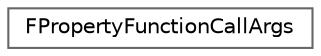 digraph "Graphical Class Hierarchy"
{
 // INTERACTIVE_SVG=YES
 // LATEX_PDF_SIZE
  bgcolor="transparent";
  edge [fontname=Helvetica,fontsize=10,labelfontname=Helvetica,labelfontsize=10];
  node [fontname=Helvetica,fontsize=10,shape=box,height=0.2,width=0.4];
  rankdir="LR";
  Node0 [id="Node000000",label="FPropertyFunctionCallArgs",height=0.2,width=0.4,color="grey40", fillcolor="white", style="filled",URL="$dd/de8/structFPropertyFunctionCallArgs.html",tooltip=" "];
}
